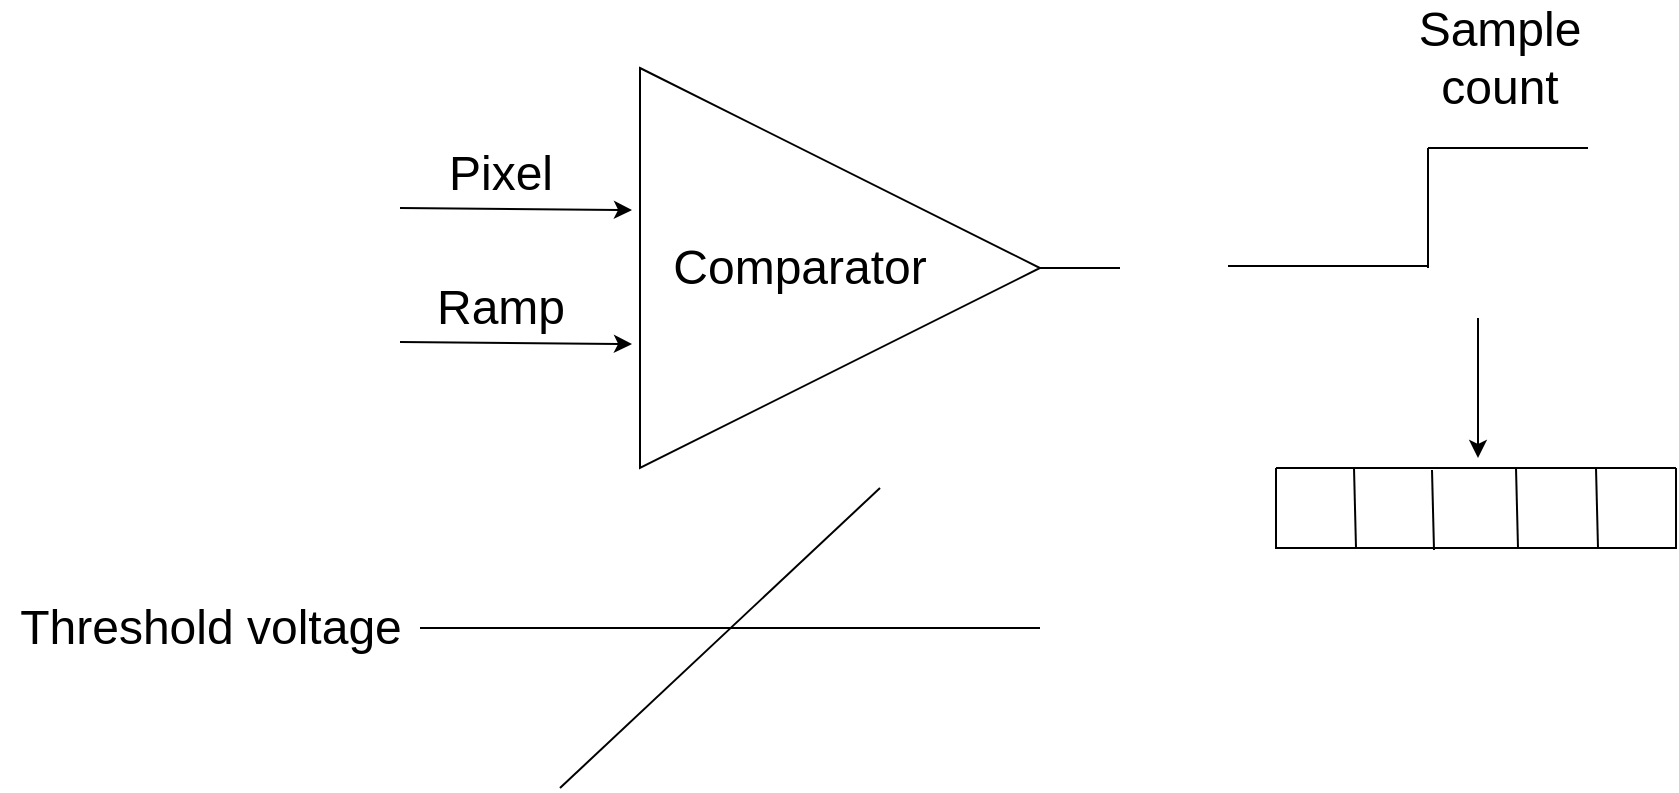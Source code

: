 <mxfile version="24.7.5">
  <diagram name="Page-1" id="5yACLu_tYYQ9U0vQjmjW">
    <mxGraphModel dx="1949" dy="684" grid="1" gridSize="10" guides="1" tooltips="1" connect="1" arrows="1" fold="1" page="1" pageScale="1" pageWidth="827" pageHeight="1169" math="0" shadow="0">
      <root>
        <mxCell id="0" />
        <mxCell id="1" parent="0" />
        <mxCell id="UiUJdN5zVrT5HYEZLua9-2" value="" style="triangle;whiteSpace=wrap;html=1;" vertex="1" parent="1">
          <mxGeometry x="280" y="120" width="200" height="200" as="geometry" />
        </mxCell>
        <mxCell id="UiUJdN5zVrT5HYEZLua9-3" value="" style="endArrow=classic;html=1;rounded=0;entryX=-0.02;entryY=0.405;entryDx=0;entryDy=0;entryPerimeter=0;" edge="1" parent="1">
          <mxGeometry width="50" height="50" relative="1" as="geometry">
            <mxPoint x="160" y="190" as="sourcePoint" />
            <mxPoint x="276" y="191" as="targetPoint" />
          </mxGeometry>
        </mxCell>
        <mxCell id="UiUJdN5zVrT5HYEZLua9-4" value="&lt;font style=&quot;font-size: 24px;&quot;&gt;Pixel&lt;/font&gt;" style="text;html=1;align=center;verticalAlign=middle;resizable=0;points=[];autosize=1;strokeColor=none;fillColor=none;" vertex="1" parent="1">
          <mxGeometry x="170" y="153" width="80" height="40" as="geometry" />
        </mxCell>
        <mxCell id="UiUJdN5zVrT5HYEZLua9-6" value="" style="endArrow=classic;html=1;rounded=0;entryX=-0.02;entryY=0.405;entryDx=0;entryDy=0;entryPerimeter=0;" edge="1" parent="1">
          <mxGeometry width="50" height="50" relative="1" as="geometry">
            <mxPoint x="160" y="257" as="sourcePoint" />
            <mxPoint x="276" y="258" as="targetPoint" />
          </mxGeometry>
        </mxCell>
        <mxCell id="UiUJdN5zVrT5HYEZLua9-7" value="&lt;font style=&quot;font-size: 24px;&quot;&gt;Ramp&lt;/font&gt;" style="text;html=1;align=center;verticalAlign=middle;resizable=0;points=[];autosize=1;strokeColor=none;fillColor=none;" vertex="1" parent="1">
          <mxGeometry x="165" y="220" width="90" height="40" as="geometry" />
        </mxCell>
        <mxCell id="UiUJdN5zVrT5HYEZLua9-8" value="" style="endArrow=none;html=1;rounded=0;" edge="1" parent="1">
          <mxGeometry width="50" height="50" relative="1" as="geometry">
            <mxPoint x="170" y="400" as="sourcePoint" />
            <mxPoint x="480" y="400" as="targetPoint" />
          </mxGeometry>
        </mxCell>
        <mxCell id="UiUJdN5zVrT5HYEZLua9-9" value="" style="endArrow=none;html=1;rounded=0;" edge="1" parent="1">
          <mxGeometry width="50" height="50" relative="1" as="geometry">
            <mxPoint x="240" y="480" as="sourcePoint" />
            <mxPoint x="400" y="330" as="targetPoint" />
          </mxGeometry>
        </mxCell>
        <mxCell id="UiUJdN5zVrT5HYEZLua9-10" value="&lt;font style=&quot;font-size: 24px;&quot;&gt;Threshold voltage&lt;/font&gt;" style="text;html=1;align=center;verticalAlign=middle;resizable=0;points=[];autosize=1;strokeColor=none;fillColor=none;" vertex="1" parent="1">
          <mxGeometry x="-40" y="380" width="210" height="40" as="geometry" />
        </mxCell>
        <mxCell id="UiUJdN5zVrT5HYEZLua9-11" value="" style="endArrow=none;html=1;rounded=0;exitX=1;exitY=0.5;exitDx=0;exitDy=0;" edge="1" parent="1" source="UiUJdN5zVrT5HYEZLua9-2">
          <mxGeometry width="50" height="50" relative="1" as="geometry">
            <mxPoint x="390" y="310" as="sourcePoint" />
            <mxPoint x="520" y="220" as="targetPoint" />
          </mxGeometry>
        </mxCell>
        <mxCell id="UiUJdN5zVrT5HYEZLua9-12" value="" style="endArrow=none;html=1;rounded=0;" edge="1" parent="1">
          <mxGeometry width="50" height="50" relative="1" as="geometry">
            <mxPoint x="574" y="219" as="sourcePoint" />
            <mxPoint x="674" y="219" as="targetPoint" />
          </mxGeometry>
        </mxCell>
        <mxCell id="UiUJdN5zVrT5HYEZLua9-13" value="" style="endArrow=none;html=1;rounded=0;" edge="1" parent="1">
          <mxGeometry width="50" height="50" relative="1" as="geometry">
            <mxPoint x="674" y="220" as="sourcePoint" />
            <mxPoint x="674" y="160" as="targetPoint" />
          </mxGeometry>
        </mxCell>
        <mxCell id="UiUJdN5zVrT5HYEZLua9-14" value="&lt;font style=&quot;font-size: 24px;&quot;&gt;Comparator&lt;/font&gt;" style="text;html=1;align=center;verticalAlign=middle;whiteSpace=wrap;rounded=0;" vertex="1" parent="1">
          <mxGeometry x="330" y="205" width="60" height="30" as="geometry" />
        </mxCell>
        <mxCell id="UiUJdN5zVrT5HYEZLua9-16" value="" style="endArrow=none;html=1;rounded=0;" edge="1" parent="1">
          <mxGeometry width="50" height="50" relative="1" as="geometry">
            <mxPoint x="674" y="160" as="sourcePoint" />
            <mxPoint x="754" y="160" as="targetPoint" />
          </mxGeometry>
        </mxCell>
        <mxCell id="UiUJdN5zVrT5HYEZLua9-18" value="&lt;font style=&quot;font-size: 24px;&quot;&gt;Sample count&lt;/font&gt;" style="text;html=1;align=center;verticalAlign=middle;whiteSpace=wrap;rounded=0;" vertex="1" parent="1">
          <mxGeometry x="680" y="100" width="60" height="30" as="geometry" />
        </mxCell>
        <mxCell id="UiUJdN5zVrT5HYEZLua9-20" value="" style="swimlane;startSize=0;" vertex="1" parent="1">
          <mxGeometry x="598" y="320" width="200" height="40" as="geometry" />
        </mxCell>
        <mxCell id="UiUJdN5zVrT5HYEZLua9-24" value="" style="endArrow=none;html=1;rounded=0;entryX=0.2;entryY=0.1;entryDx=0;entryDy=0;entryPerimeter=0;" edge="1" parent="UiUJdN5zVrT5HYEZLua9-20">
          <mxGeometry width="50" height="50" relative="1" as="geometry">
            <mxPoint x="121" y="40" as="sourcePoint" />
            <mxPoint x="120" as="targetPoint" />
          </mxGeometry>
        </mxCell>
        <mxCell id="UiUJdN5zVrT5HYEZLua9-25" value="" style="endArrow=none;html=1;rounded=0;entryX=0.2;entryY=0.1;entryDx=0;entryDy=0;entryPerimeter=0;" edge="1" parent="UiUJdN5zVrT5HYEZLua9-20">
          <mxGeometry width="50" height="50" relative="1" as="geometry">
            <mxPoint x="161" y="40" as="sourcePoint" />
            <mxPoint x="160" as="targetPoint" />
          </mxGeometry>
        </mxCell>
        <mxCell id="UiUJdN5zVrT5HYEZLua9-21" value="" style="endArrow=none;html=1;rounded=0;entryX=0.2;entryY=0.1;entryDx=0;entryDy=0;entryPerimeter=0;" edge="1" parent="1">
          <mxGeometry width="50" height="50" relative="1" as="geometry">
            <mxPoint x="638" y="360" as="sourcePoint" />
            <mxPoint x="637" y="320" as="targetPoint" />
          </mxGeometry>
        </mxCell>
        <mxCell id="UiUJdN5zVrT5HYEZLua9-23" value="" style="endArrow=none;html=1;rounded=0;entryX=0.2;entryY=0.1;entryDx=0;entryDy=0;entryPerimeter=0;" edge="1" parent="1">
          <mxGeometry width="50" height="50" relative="1" as="geometry">
            <mxPoint x="677" y="361" as="sourcePoint" />
            <mxPoint x="676" y="321" as="targetPoint" />
          </mxGeometry>
        </mxCell>
        <mxCell id="UiUJdN5zVrT5HYEZLua9-27" value="" style="endArrow=classic;html=1;rounded=0;" edge="1" parent="1">
          <mxGeometry width="50" height="50" relative="1" as="geometry">
            <mxPoint x="699" y="245" as="sourcePoint" />
            <mxPoint x="699" y="315" as="targetPoint" />
          </mxGeometry>
        </mxCell>
      </root>
    </mxGraphModel>
  </diagram>
</mxfile>
